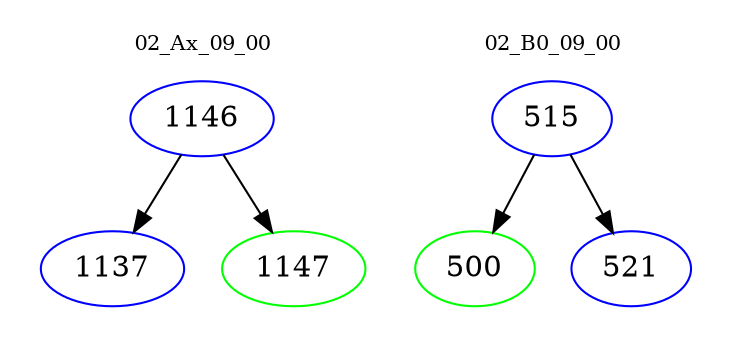 digraph{
subgraph cluster_0 {
color = white
label = "02_Ax_09_00";
fontsize=10;
T0_1146 [label="1146", color="blue"]
T0_1146 -> T0_1137 [color="black"]
T0_1137 [label="1137", color="blue"]
T0_1146 -> T0_1147 [color="black"]
T0_1147 [label="1147", color="green"]
}
subgraph cluster_1 {
color = white
label = "02_B0_09_00";
fontsize=10;
T1_515 [label="515", color="blue"]
T1_515 -> T1_500 [color="black"]
T1_500 [label="500", color="green"]
T1_515 -> T1_521 [color="black"]
T1_521 [label="521", color="blue"]
}
}
